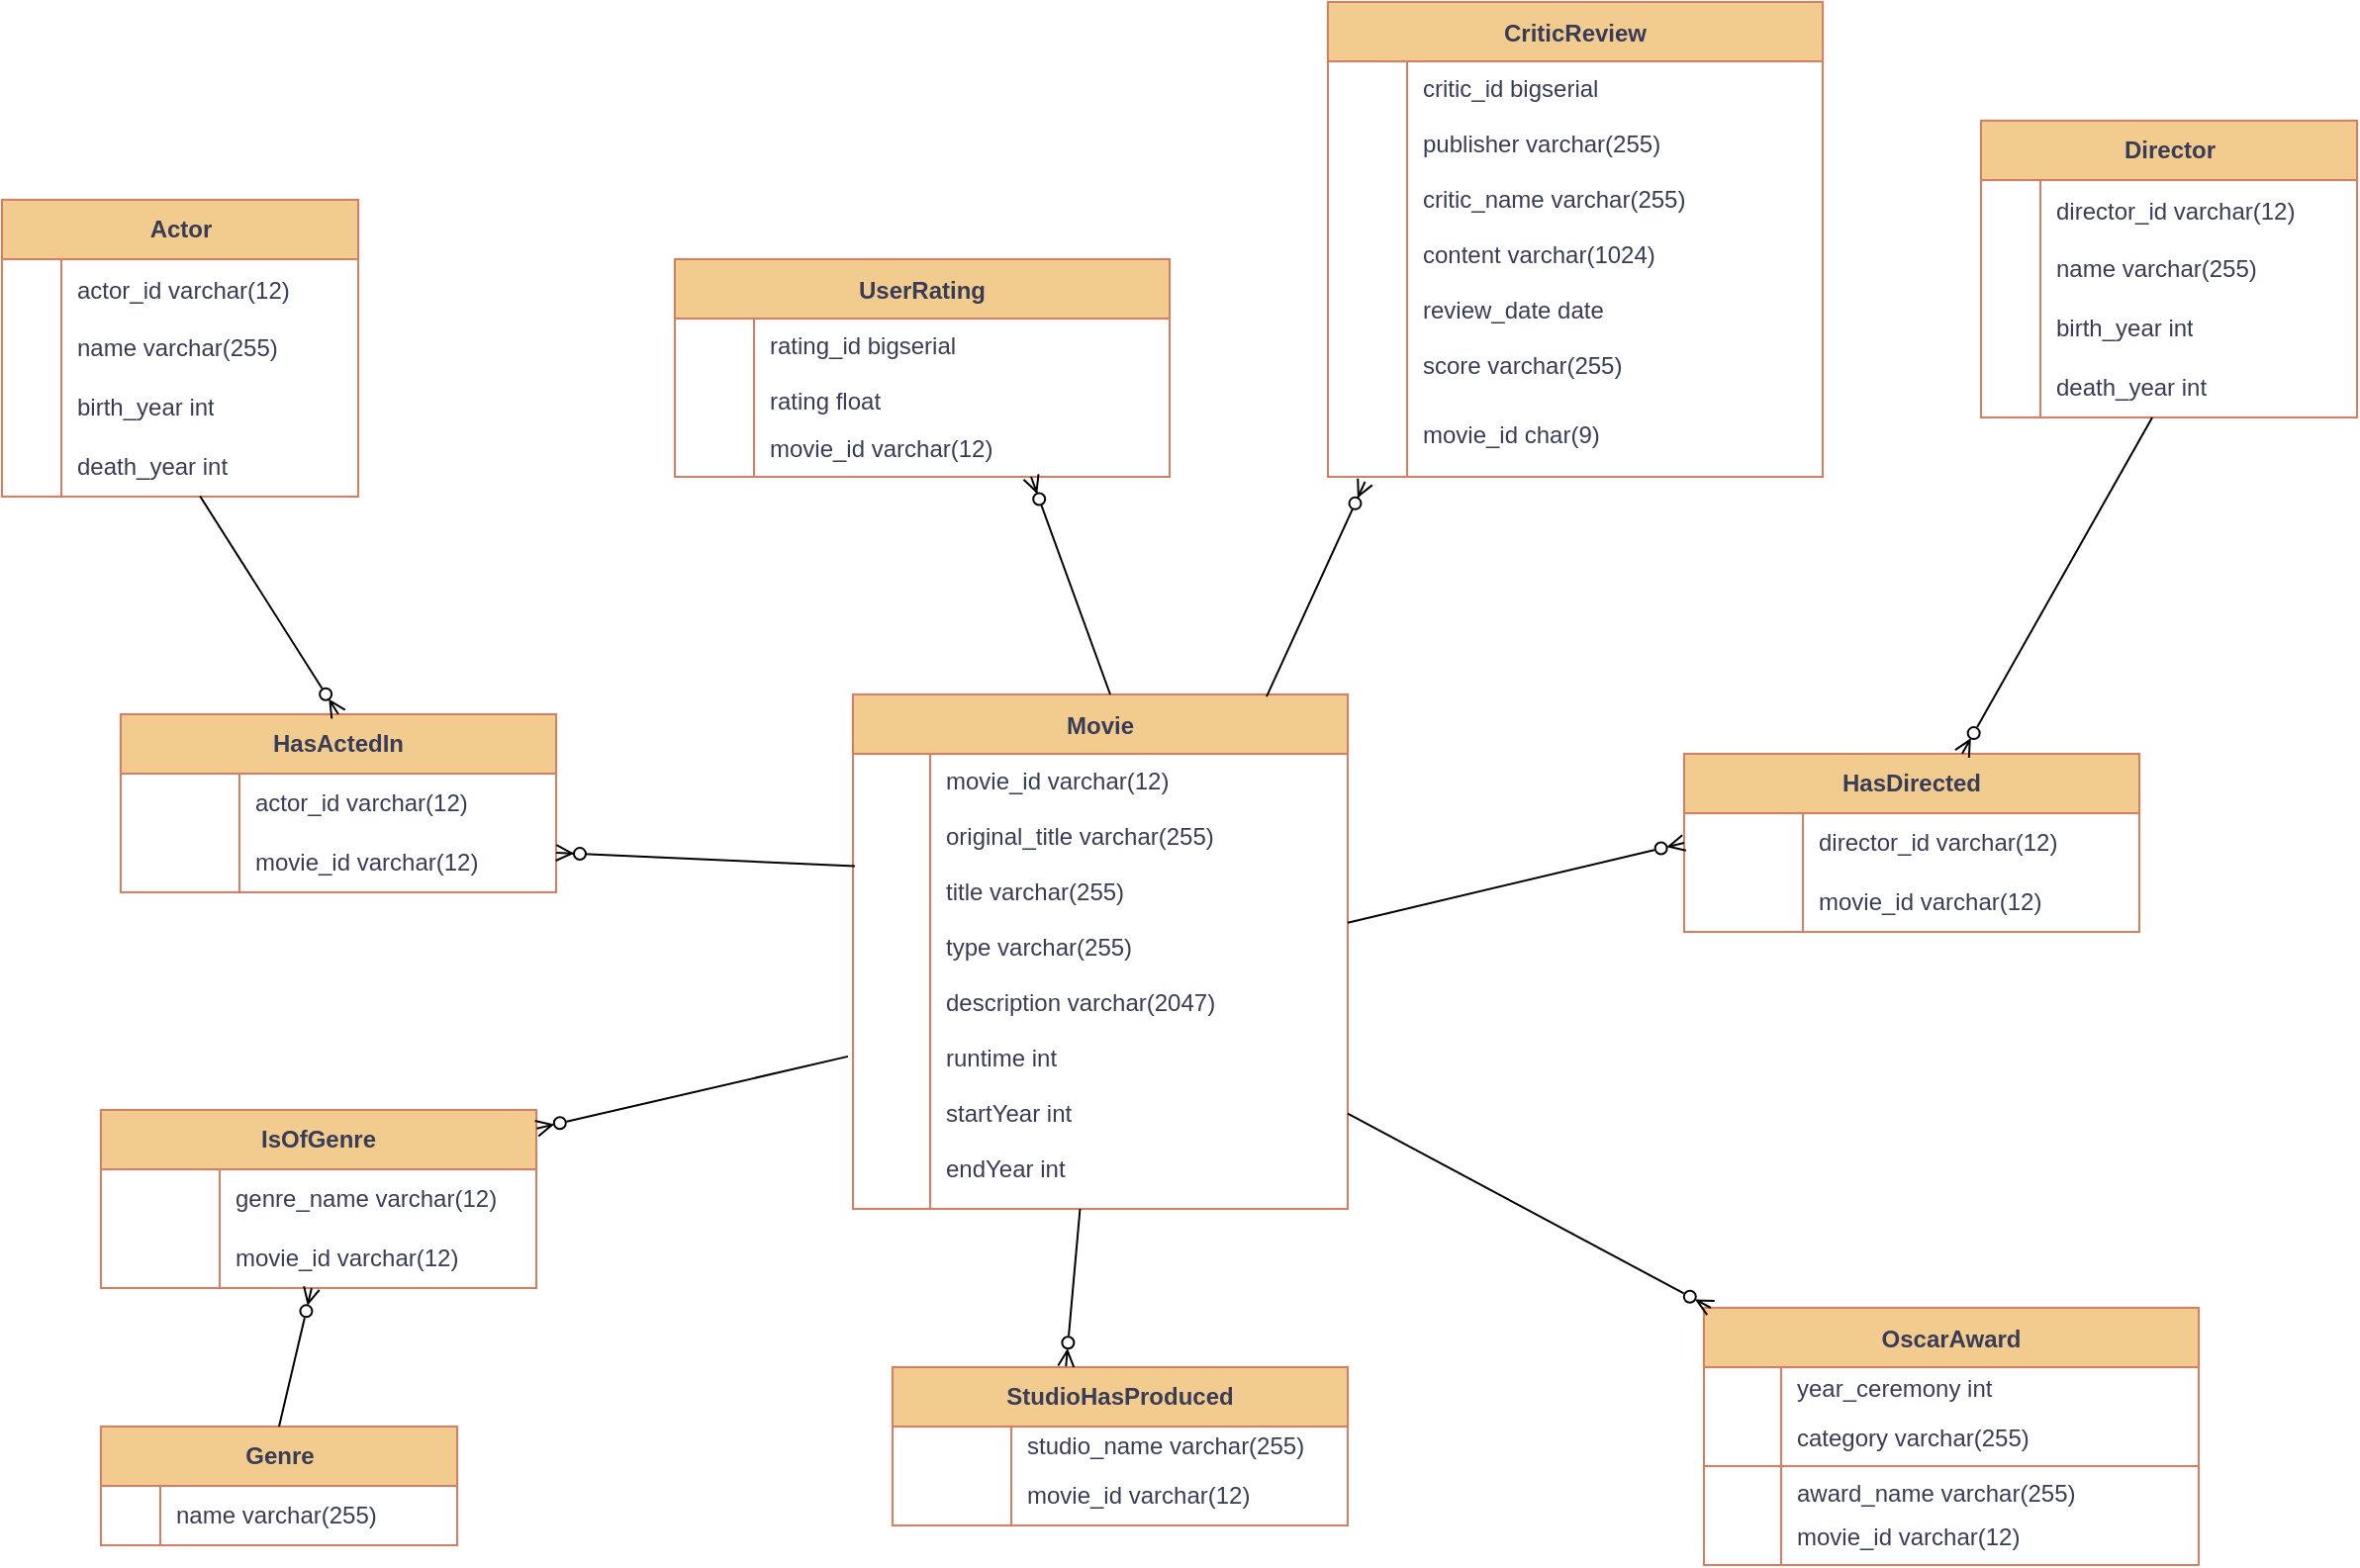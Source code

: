 <mxfile version="26.0.8">
  <diagram id="R2lEEEUBdFMjLlhIrx00" name="Page-1">
    <mxGraphModel dx="2876" dy="959" grid="1" gridSize="10" guides="1" tooltips="1" connect="1" arrows="1" fold="1" page="1" pageScale="1" pageWidth="827" pageHeight="1169" background="none" math="0" shadow="0" extFonts="Permanent Marker^https://fonts.googleapis.com/css?family=Permanent+Marker">
      <root>
        <mxCell id="0" />
        <mxCell id="1" parent="0" />
        <mxCell id="C-vyLk0tnHw3VtMMgP7b-2" value="Movie" style="shape=table;startSize=30;container=1;collapsible=1;childLayout=tableLayout;fixedRows=1;rowLines=0;fontStyle=1;align=center;resizeLast=1;labelBackgroundColor=none;fillColor=#F2CC8F;strokeColor=#E07A5F;fontColor=#393C56;rounded=0;" parent="1" vertex="1">
          <mxGeometry x="290" y="390" width="250" height="260" as="geometry" />
        </mxCell>
        <mxCell id="Cwrk3HHggUScsCenRlc8-2" value="" style="shape=tableRow;horizontal=0;startSize=0;swimlaneHead=0;swimlaneBody=0;fillColor=none;collapsible=0;dropTarget=0;points=[[0,0.5],[1,0.5]];portConstraint=eastwest;top=0;left=0;right=0;bottom=0;labelBackgroundColor=none;strokeColor=#E07A5F;fontColor=#393C56;rounded=0;" parent="C-vyLk0tnHw3VtMMgP7b-2" vertex="1">
          <mxGeometry y="30" width="250" height="230" as="geometry" />
        </mxCell>
        <mxCell id="Cwrk3HHggUScsCenRlc8-3" value="" style="shape=partialRectangle;connectable=0;fillColor=none;top=0;left=0;bottom=0;right=0;editable=1;overflow=hidden;labelBackgroundColor=none;strokeColor=#E07A5F;fontColor=#393C56;rounded=0;" parent="Cwrk3HHggUScsCenRlc8-2" vertex="1">
          <mxGeometry width="39" height="230" as="geometry">
            <mxRectangle width="39" height="230" as="alternateBounds" />
          </mxGeometry>
        </mxCell>
        <mxCell id="Cwrk3HHggUScsCenRlc8-4" value="movie_id varchar(12)&#xa;&#xa;original_title varchar(255)&#xa;&#xa;title varchar(255)&#xa;&#xa;type varchar(255)&#xa;&#xa;description varchar(2047)&#xa;&#xa;runtime int&#xa;&#xa;startYear int&#xa;&#xa;endYear int" style="shape=partialRectangle;connectable=0;fillColor=none;top=0;left=0;bottom=0;right=0;align=left;spacingLeft=6;overflow=hidden;verticalAlign=top;labelBackgroundColor=none;strokeColor=#E07A5F;fontColor=#393C56;rounded=0;" parent="Cwrk3HHggUScsCenRlc8-2" vertex="1">
          <mxGeometry x="39" width="211" height="230" as="geometry">
            <mxRectangle width="211" height="230" as="alternateBounds" />
          </mxGeometry>
        </mxCell>
        <mxCell id="Cwrk3HHggUScsCenRlc8-6" value="Actor" style="shape=table;startSize=30;container=1;collapsible=1;childLayout=tableLayout;fixedRows=1;rowLines=0;fontStyle=1;align=center;resizeLast=1;html=1;labelBackgroundColor=none;fillColor=#F2CC8F;strokeColor=#E07A5F;fontColor=#393C56;rounded=0;" parent="1" vertex="1">
          <mxGeometry x="-140" y="140" width="180" height="150" as="geometry" />
        </mxCell>
        <mxCell id="Cwrk3HHggUScsCenRlc8-10" value="" style="shape=tableRow;horizontal=0;startSize=0;swimlaneHead=0;swimlaneBody=0;fillColor=none;collapsible=0;dropTarget=0;points=[[0,0.5],[1,0.5]];portConstraint=eastwest;top=0;left=0;right=0;bottom=0;labelBackgroundColor=none;strokeColor=#E07A5F;fontColor=#393C56;rounded=0;" parent="Cwrk3HHggUScsCenRlc8-6" vertex="1">
          <mxGeometry y="30" width="180" height="60" as="geometry" />
        </mxCell>
        <mxCell id="Cwrk3HHggUScsCenRlc8-11" value="" style="shape=partialRectangle;connectable=0;fillColor=none;top=0;left=0;bottom=0;right=0;editable=1;overflow=hidden;whiteSpace=wrap;html=1;labelBackgroundColor=none;strokeColor=#E07A5F;fontColor=#393C56;rounded=0;" parent="Cwrk3HHggUScsCenRlc8-10" vertex="1">
          <mxGeometry width="30" height="60" as="geometry">
            <mxRectangle width="30" height="60" as="alternateBounds" />
          </mxGeometry>
        </mxCell>
        <mxCell id="Cwrk3HHggUScsCenRlc8-12" value="&lt;div&gt;actor_id varchar(12)&lt;/div&gt;&lt;div&gt;&lt;br&gt;&lt;/div&gt;name varchar(255)" style="shape=partialRectangle;connectable=0;fillColor=none;top=0;left=0;bottom=0;right=0;align=left;spacingLeft=6;overflow=hidden;whiteSpace=wrap;html=1;labelBackgroundColor=none;strokeColor=#E07A5F;fontColor=#393C56;rounded=0;" parent="Cwrk3HHggUScsCenRlc8-10" vertex="1">
          <mxGeometry x="30" width="150" height="60" as="geometry">
            <mxRectangle width="150" height="60" as="alternateBounds" />
          </mxGeometry>
        </mxCell>
        <mxCell id="Cwrk3HHggUScsCenRlc8-13" value="" style="shape=tableRow;horizontal=0;startSize=0;swimlaneHead=0;swimlaneBody=0;fillColor=none;collapsible=0;dropTarget=0;points=[[0,0.5],[1,0.5]];portConstraint=eastwest;top=0;left=0;right=0;bottom=0;labelBackgroundColor=none;strokeColor=#E07A5F;fontColor=#393C56;rounded=0;" parent="Cwrk3HHggUScsCenRlc8-6" vertex="1">
          <mxGeometry y="90" width="180" height="30" as="geometry" />
        </mxCell>
        <mxCell id="Cwrk3HHggUScsCenRlc8-14" value="" style="shape=partialRectangle;connectable=0;fillColor=none;top=0;left=0;bottom=0;right=0;editable=1;overflow=hidden;whiteSpace=wrap;html=1;labelBackgroundColor=none;strokeColor=#E07A5F;fontColor=#393C56;rounded=0;" parent="Cwrk3HHggUScsCenRlc8-13" vertex="1">
          <mxGeometry width="30" height="30" as="geometry">
            <mxRectangle width="30" height="30" as="alternateBounds" />
          </mxGeometry>
        </mxCell>
        <mxCell id="Cwrk3HHggUScsCenRlc8-15" value="birth_year int" style="shape=partialRectangle;connectable=0;fillColor=none;top=0;left=0;bottom=0;right=0;align=left;spacingLeft=6;overflow=hidden;whiteSpace=wrap;html=1;labelBackgroundColor=none;strokeColor=#E07A5F;fontColor=#393C56;rounded=0;" parent="Cwrk3HHggUScsCenRlc8-13" vertex="1">
          <mxGeometry x="30" width="150" height="30" as="geometry">
            <mxRectangle width="150" height="30" as="alternateBounds" />
          </mxGeometry>
        </mxCell>
        <mxCell id="Cwrk3HHggUScsCenRlc8-16" value="" style="shape=tableRow;horizontal=0;startSize=0;swimlaneHead=0;swimlaneBody=0;fillColor=none;collapsible=0;dropTarget=0;points=[[0,0.5],[1,0.5]];portConstraint=eastwest;top=0;left=0;right=0;bottom=0;labelBackgroundColor=none;strokeColor=#E07A5F;fontColor=#393C56;rounded=0;" parent="Cwrk3HHggUScsCenRlc8-6" vertex="1">
          <mxGeometry y="120" width="180" height="30" as="geometry" />
        </mxCell>
        <mxCell id="Cwrk3HHggUScsCenRlc8-17" value="" style="shape=partialRectangle;connectable=0;fillColor=none;top=0;left=0;bottom=0;right=0;editable=1;overflow=hidden;whiteSpace=wrap;html=1;labelBackgroundColor=none;strokeColor=#E07A5F;fontColor=#393C56;rounded=0;" parent="Cwrk3HHggUScsCenRlc8-16" vertex="1">
          <mxGeometry width="30" height="30" as="geometry">
            <mxRectangle width="30" height="30" as="alternateBounds" />
          </mxGeometry>
        </mxCell>
        <mxCell id="Cwrk3HHggUScsCenRlc8-18" value="death_year int" style="shape=partialRectangle;connectable=0;fillColor=none;top=0;left=0;bottom=0;right=0;align=left;spacingLeft=6;overflow=hidden;whiteSpace=wrap;html=1;labelBackgroundColor=none;strokeColor=#E07A5F;fontColor=#393C56;rounded=0;" parent="Cwrk3HHggUScsCenRlc8-16" vertex="1">
          <mxGeometry x="30" width="150" height="30" as="geometry">
            <mxRectangle width="150" height="30" as="alternateBounds" />
          </mxGeometry>
        </mxCell>
        <mxCell id="Cwrk3HHggUScsCenRlc8-19" value="HasActedIn" style="shape=table;startSize=30;container=1;collapsible=1;childLayout=tableLayout;fixedRows=1;rowLines=0;fontStyle=1;align=center;resizeLast=1;html=1;whiteSpace=wrap;labelBackgroundColor=none;fillColor=#F2CC8F;strokeColor=#E07A5F;fontColor=#393C56;rounded=0;" parent="1" vertex="1">
          <mxGeometry x="-80" y="400" width="220" height="90" as="geometry" />
        </mxCell>
        <mxCell id="Cwrk3HHggUScsCenRlc8-20" value="" style="shape=tableRow;horizontal=0;startSize=0;swimlaneHead=0;swimlaneBody=0;fillColor=none;collapsible=0;dropTarget=0;points=[[0,0.5],[1,0.5]];portConstraint=eastwest;top=0;left=0;right=0;bottom=0;html=1;labelBackgroundColor=none;strokeColor=#E07A5F;fontColor=#393C56;rounded=0;" parent="Cwrk3HHggUScsCenRlc8-19" vertex="1">
          <mxGeometry y="30" width="220" height="30" as="geometry" />
        </mxCell>
        <mxCell id="Cwrk3HHggUScsCenRlc8-21" value="" style="shape=partialRectangle;connectable=0;fillColor=none;top=0;left=0;bottom=0;right=0;fontStyle=1;overflow=hidden;html=1;whiteSpace=wrap;labelBackgroundColor=none;strokeColor=#E07A5F;fontColor=#393C56;rounded=0;" parent="Cwrk3HHggUScsCenRlc8-20" vertex="1">
          <mxGeometry width="60" height="30" as="geometry">
            <mxRectangle width="60" height="30" as="alternateBounds" />
          </mxGeometry>
        </mxCell>
        <mxCell id="Cwrk3HHggUScsCenRlc8-22" value="&lt;span style=&quot;font-weight: normal;&quot;&gt;actor_id varchar(12)&lt;/span&gt;" style="shape=partialRectangle;connectable=0;fillColor=none;top=0;left=0;bottom=0;right=0;align=left;spacingLeft=6;fontStyle=1;overflow=hidden;html=1;whiteSpace=wrap;labelBackgroundColor=none;strokeColor=#E07A5F;fontColor=#393C56;rounded=0;" parent="Cwrk3HHggUScsCenRlc8-20" vertex="1">
          <mxGeometry x="60" width="160" height="30" as="geometry">
            <mxRectangle width="160" height="30" as="alternateBounds" />
          </mxGeometry>
        </mxCell>
        <mxCell id="Cwrk3HHggUScsCenRlc8-23" value="" style="shape=tableRow;horizontal=0;startSize=0;swimlaneHead=0;swimlaneBody=0;fillColor=none;collapsible=0;dropTarget=0;points=[[0,0.5],[1,0.5]];portConstraint=eastwest;top=0;left=0;right=0;bottom=1;html=1;labelBackgroundColor=none;strokeColor=#E07A5F;fontColor=#393C56;rounded=0;" parent="Cwrk3HHggUScsCenRlc8-19" vertex="1">
          <mxGeometry y="60" width="220" height="30" as="geometry" />
        </mxCell>
        <mxCell id="Cwrk3HHggUScsCenRlc8-24" value="" style="shape=partialRectangle;connectable=0;fillColor=none;top=0;left=0;bottom=0;right=0;fontStyle=1;overflow=hidden;html=1;whiteSpace=wrap;labelBackgroundColor=none;strokeColor=#E07A5F;fontColor=#393C56;rounded=0;" parent="Cwrk3HHggUScsCenRlc8-23" vertex="1">
          <mxGeometry width="60" height="30" as="geometry">
            <mxRectangle width="60" height="30" as="alternateBounds" />
          </mxGeometry>
        </mxCell>
        <mxCell id="Cwrk3HHggUScsCenRlc8-25" value="&lt;span style=&quot;font-weight: normal;&quot;&gt;movie_id varchar(12)&lt;/span&gt;" style="shape=partialRectangle;connectable=0;fillColor=none;top=0;left=0;bottom=0;right=0;align=left;spacingLeft=6;fontStyle=1;overflow=hidden;html=1;whiteSpace=wrap;labelBackgroundColor=none;strokeColor=#E07A5F;fontColor=#393C56;rounded=0;" parent="Cwrk3HHggUScsCenRlc8-23" vertex="1">
          <mxGeometry x="60" width="160" height="30" as="geometry">
            <mxRectangle width="160" height="30" as="alternateBounds" />
          </mxGeometry>
        </mxCell>
        <mxCell id="Cwrk3HHggUScsCenRlc8-32" value="Director" style="shape=table;startSize=30;container=1;collapsible=1;childLayout=tableLayout;fixedRows=1;rowLines=0;fontStyle=1;align=center;resizeLast=1;html=1;labelBackgroundColor=none;fillColor=#F2CC8F;strokeColor=#E07A5F;fontColor=#393C56;rounded=0;" parent="1" vertex="1">
          <mxGeometry x="860" y="100" width="190" height="150" as="geometry" />
        </mxCell>
        <mxCell id="Cwrk3HHggUScsCenRlc8-36" value="" style="shape=tableRow;horizontal=0;startSize=0;swimlaneHead=0;swimlaneBody=0;fillColor=none;collapsible=0;dropTarget=0;points=[[0,0.5],[1,0.5]];portConstraint=eastwest;top=0;left=0;right=0;bottom=0;labelBackgroundColor=none;strokeColor=#E07A5F;fontColor=#393C56;rounded=0;" parent="Cwrk3HHggUScsCenRlc8-32" vertex="1">
          <mxGeometry y="30" width="190" height="60" as="geometry" />
        </mxCell>
        <mxCell id="Cwrk3HHggUScsCenRlc8-37" value="" style="shape=partialRectangle;connectable=0;fillColor=none;top=0;left=0;bottom=0;right=0;editable=1;overflow=hidden;whiteSpace=wrap;html=1;labelBackgroundColor=none;strokeColor=#E07A5F;fontColor=#393C56;rounded=0;" parent="Cwrk3HHggUScsCenRlc8-36" vertex="1">
          <mxGeometry width="30" height="60" as="geometry">
            <mxRectangle width="30" height="60" as="alternateBounds" />
          </mxGeometry>
        </mxCell>
        <mxCell id="Cwrk3HHggUScsCenRlc8-38" value="&lt;div&gt;director_id varchar(12)&lt;/div&gt;&lt;div&gt;&lt;br&gt;&lt;/div&gt;name varchar(255)" style="shape=partialRectangle;connectable=0;fillColor=none;top=0;left=0;bottom=0;right=0;align=left;spacingLeft=6;overflow=hidden;whiteSpace=wrap;html=1;labelBackgroundColor=none;strokeColor=#E07A5F;fontColor=#393C56;rounded=0;" parent="Cwrk3HHggUScsCenRlc8-36" vertex="1">
          <mxGeometry x="30" width="160" height="60" as="geometry">
            <mxRectangle width="160" height="60" as="alternateBounds" />
          </mxGeometry>
        </mxCell>
        <mxCell id="Cwrk3HHggUScsCenRlc8-39" value="" style="shape=tableRow;horizontal=0;startSize=0;swimlaneHead=0;swimlaneBody=0;fillColor=none;collapsible=0;dropTarget=0;points=[[0,0.5],[1,0.5]];portConstraint=eastwest;top=0;left=0;right=0;bottom=0;labelBackgroundColor=none;strokeColor=#E07A5F;fontColor=#393C56;rounded=0;" parent="Cwrk3HHggUScsCenRlc8-32" vertex="1">
          <mxGeometry y="90" width="190" height="30" as="geometry" />
        </mxCell>
        <mxCell id="Cwrk3HHggUScsCenRlc8-40" value="" style="shape=partialRectangle;connectable=0;fillColor=none;top=0;left=0;bottom=0;right=0;editable=1;overflow=hidden;whiteSpace=wrap;html=1;labelBackgroundColor=none;strokeColor=#E07A5F;fontColor=#393C56;rounded=0;" parent="Cwrk3HHggUScsCenRlc8-39" vertex="1">
          <mxGeometry width="30" height="30" as="geometry">
            <mxRectangle width="30" height="30" as="alternateBounds" />
          </mxGeometry>
        </mxCell>
        <mxCell id="Cwrk3HHggUScsCenRlc8-41" value="birth_year int" style="shape=partialRectangle;connectable=0;fillColor=none;top=0;left=0;bottom=0;right=0;align=left;spacingLeft=6;overflow=hidden;whiteSpace=wrap;html=1;labelBackgroundColor=none;strokeColor=#E07A5F;fontColor=#393C56;rounded=0;" parent="Cwrk3HHggUScsCenRlc8-39" vertex="1">
          <mxGeometry x="30" width="160" height="30" as="geometry">
            <mxRectangle width="160" height="30" as="alternateBounds" />
          </mxGeometry>
        </mxCell>
        <mxCell id="Cwrk3HHggUScsCenRlc8-42" value="" style="shape=tableRow;horizontal=0;startSize=0;swimlaneHead=0;swimlaneBody=0;fillColor=none;collapsible=0;dropTarget=0;points=[[0,0.5],[1,0.5]];portConstraint=eastwest;top=0;left=0;right=0;bottom=0;labelBackgroundColor=none;strokeColor=#E07A5F;fontColor=#393C56;rounded=0;" parent="Cwrk3HHggUScsCenRlc8-32" vertex="1">
          <mxGeometry y="120" width="190" height="30" as="geometry" />
        </mxCell>
        <mxCell id="Cwrk3HHggUScsCenRlc8-43" value="" style="shape=partialRectangle;connectable=0;fillColor=none;top=0;left=0;bottom=0;right=0;editable=1;overflow=hidden;whiteSpace=wrap;html=1;labelBackgroundColor=none;strokeColor=#E07A5F;fontColor=#393C56;rounded=0;" parent="Cwrk3HHggUScsCenRlc8-42" vertex="1">
          <mxGeometry width="30" height="30" as="geometry">
            <mxRectangle width="30" height="30" as="alternateBounds" />
          </mxGeometry>
        </mxCell>
        <mxCell id="Cwrk3HHggUScsCenRlc8-44" value="death_year int" style="shape=partialRectangle;connectable=0;fillColor=none;top=0;left=0;bottom=0;right=0;align=left;spacingLeft=6;overflow=hidden;whiteSpace=wrap;html=1;labelBackgroundColor=none;strokeColor=#E07A5F;fontColor=#393C56;rounded=0;" parent="Cwrk3HHggUScsCenRlc8-42" vertex="1">
          <mxGeometry x="30" width="160" height="30" as="geometry">
            <mxRectangle width="160" height="30" as="alternateBounds" />
          </mxGeometry>
        </mxCell>
        <mxCell id="Cwrk3HHggUScsCenRlc8-58" value="HasDirected" style="shape=table;startSize=30;container=1;collapsible=1;childLayout=tableLayout;fixedRows=1;rowLines=0;fontStyle=1;align=center;resizeLast=1;html=1;whiteSpace=wrap;labelBackgroundColor=none;fillColor=#F2CC8F;strokeColor=#E07A5F;fontColor=#393C56;rounded=0;" parent="1" vertex="1">
          <mxGeometry x="710" y="420" width="230" height="90" as="geometry" />
        </mxCell>
        <mxCell id="Cwrk3HHggUScsCenRlc8-59" value="" style="shape=tableRow;horizontal=0;startSize=0;swimlaneHead=0;swimlaneBody=0;fillColor=none;collapsible=0;dropTarget=0;points=[[0,0.5],[1,0.5]];portConstraint=eastwest;top=0;left=0;right=0;bottom=0;html=1;labelBackgroundColor=none;strokeColor=#E07A5F;fontColor=#393C56;rounded=0;" parent="Cwrk3HHggUScsCenRlc8-58" vertex="1">
          <mxGeometry y="30" width="230" height="30" as="geometry" />
        </mxCell>
        <mxCell id="Cwrk3HHggUScsCenRlc8-60" value="" style="shape=partialRectangle;connectable=0;fillColor=none;top=0;left=0;bottom=0;right=0;fontStyle=1;overflow=hidden;html=1;whiteSpace=wrap;labelBackgroundColor=none;strokeColor=#E07A5F;fontColor=#393C56;rounded=0;" parent="Cwrk3HHggUScsCenRlc8-59" vertex="1">
          <mxGeometry width="60" height="30" as="geometry">
            <mxRectangle width="60" height="30" as="alternateBounds" />
          </mxGeometry>
        </mxCell>
        <mxCell id="Cwrk3HHggUScsCenRlc8-61" value="&lt;span style=&quot;font-weight: normal;&quot;&gt;director_id varchar(12)&lt;/span&gt;" style="shape=partialRectangle;connectable=0;fillColor=none;top=0;left=0;bottom=0;right=0;align=left;spacingLeft=6;fontStyle=1;overflow=hidden;html=1;whiteSpace=wrap;labelBackgroundColor=none;strokeColor=#E07A5F;fontColor=#393C56;rounded=0;" parent="Cwrk3HHggUScsCenRlc8-59" vertex="1">
          <mxGeometry x="60" width="170" height="30" as="geometry">
            <mxRectangle width="170" height="30" as="alternateBounds" />
          </mxGeometry>
        </mxCell>
        <mxCell id="Cwrk3HHggUScsCenRlc8-62" value="" style="shape=tableRow;horizontal=0;startSize=0;swimlaneHead=0;swimlaneBody=0;fillColor=none;collapsible=0;dropTarget=0;points=[[0,0.5],[1,0.5]];portConstraint=eastwest;top=0;left=0;right=0;bottom=1;html=1;labelBackgroundColor=none;strokeColor=#E07A5F;fontColor=#393C56;rounded=0;" parent="Cwrk3HHggUScsCenRlc8-58" vertex="1">
          <mxGeometry y="60" width="230" height="30" as="geometry" />
        </mxCell>
        <mxCell id="Cwrk3HHggUScsCenRlc8-63" value="" style="shape=partialRectangle;connectable=0;fillColor=none;top=0;left=0;bottom=0;right=0;fontStyle=1;overflow=hidden;html=1;whiteSpace=wrap;labelBackgroundColor=none;strokeColor=#E07A5F;fontColor=#393C56;rounded=0;" parent="Cwrk3HHggUScsCenRlc8-62" vertex="1">
          <mxGeometry width="60" height="30" as="geometry">
            <mxRectangle width="60" height="30" as="alternateBounds" />
          </mxGeometry>
        </mxCell>
        <mxCell id="Cwrk3HHggUScsCenRlc8-64" value="&lt;span style=&quot;font-weight: normal;&quot;&gt;movie_id varchar(12)&lt;/span&gt;" style="shape=partialRectangle;connectable=0;fillColor=none;top=0;left=0;bottom=0;right=0;align=left;spacingLeft=6;fontStyle=1;overflow=hidden;html=1;whiteSpace=wrap;labelBackgroundColor=none;strokeColor=#E07A5F;fontColor=#393C56;rounded=0;" parent="Cwrk3HHggUScsCenRlc8-62" vertex="1">
          <mxGeometry x="60" width="170" height="30" as="geometry">
            <mxRectangle width="170" height="30" as="alternateBounds" />
          </mxGeometry>
        </mxCell>
        <mxCell id="Cwrk3HHggUScsCenRlc8-65" value="Genre" style="shape=table;startSize=30;container=1;collapsible=1;childLayout=tableLayout;fixedRows=1;rowLines=0;fontStyle=1;align=center;resizeLast=1;html=1;labelBackgroundColor=none;fillColor=#F2CC8F;strokeColor=#E07A5F;fontColor=#393C56;rounded=0;" parent="1" vertex="1">
          <mxGeometry x="-90" y="760" width="180" height="60" as="geometry" />
        </mxCell>
        <mxCell id="Cwrk3HHggUScsCenRlc8-66" value="" style="shape=tableRow;horizontal=0;startSize=0;swimlaneHead=0;swimlaneBody=0;fillColor=none;collapsible=0;dropTarget=0;points=[[0,0.5],[1,0.5]];portConstraint=eastwest;top=0;left=0;right=0;bottom=1;labelBackgroundColor=none;strokeColor=#E07A5F;fontColor=#393C56;rounded=0;" parent="Cwrk3HHggUScsCenRlc8-65" vertex="1">
          <mxGeometry y="30" width="180" height="30" as="geometry" />
        </mxCell>
        <mxCell id="Cwrk3HHggUScsCenRlc8-67" value="" style="shape=partialRectangle;connectable=0;fillColor=none;top=0;left=0;bottom=0;right=0;fontStyle=1;overflow=hidden;whiteSpace=wrap;html=1;labelBackgroundColor=none;strokeColor=#E07A5F;fontColor=#393C56;rounded=0;" parent="Cwrk3HHggUScsCenRlc8-66" vertex="1">
          <mxGeometry width="30" height="30" as="geometry">
            <mxRectangle width="30" height="30" as="alternateBounds" />
          </mxGeometry>
        </mxCell>
        <mxCell id="Cwrk3HHggUScsCenRlc8-68" value="&lt;span style=&quot;font-weight: normal;&quot;&gt;name varchar(255)&lt;/span&gt;" style="shape=partialRectangle;connectable=0;fillColor=none;top=0;left=0;bottom=0;right=0;align=left;spacingLeft=6;fontStyle=1;overflow=hidden;whiteSpace=wrap;html=1;labelBackgroundColor=none;strokeColor=#E07A5F;fontColor=#393C56;rounded=0;" parent="Cwrk3HHggUScsCenRlc8-66" vertex="1">
          <mxGeometry x="30" width="150" height="30" as="geometry">
            <mxRectangle width="150" height="30" as="alternateBounds" />
          </mxGeometry>
        </mxCell>
        <mxCell id="Cwrk3HHggUScsCenRlc8-78" value="IsOfGenre" style="shape=table;startSize=30;container=1;collapsible=1;childLayout=tableLayout;fixedRows=1;rowLines=0;fontStyle=1;align=center;resizeLast=1;html=1;whiteSpace=wrap;labelBackgroundColor=none;fillColor=#F2CC8F;strokeColor=#E07A5F;fontColor=#393C56;rounded=0;" parent="1" vertex="1">
          <mxGeometry x="-90" y="600" width="220" height="90" as="geometry" />
        </mxCell>
        <mxCell id="Cwrk3HHggUScsCenRlc8-79" value="" style="shape=tableRow;horizontal=0;startSize=0;swimlaneHead=0;swimlaneBody=0;fillColor=none;collapsible=0;dropTarget=0;points=[[0,0.5],[1,0.5]];portConstraint=eastwest;top=0;left=0;right=0;bottom=0;html=1;labelBackgroundColor=none;strokeColor=#E07A5F;fontColor=#393C56;rounded=0;" parent="Cwrk3HHggUScsCenRlc8-78" vertex="1">
          <mxGeometry y="30" width="220" height="30" as="geometry" />
        </mxCell>
        <mxCell id="Cwrk3HHggUScsCenRlc8-80" value="" style="shape=partialRectangle;connectable=0;fillColor=none;top=0;left=0;bottom=0;right=0;fontStyle=1;overflow=hidden;html=1;whiteSpace=wrap;labelBackgroundColor=none;strokeColor=#E07A5F;fontColor=#393C56;rounded=0;" parent="Cwrk3HHggUScsCenRlc8-79" vertex="1">
          <mxGeometry width="60" height="30" as="geometry">
            <mxRectangle width="60" height="30" as="alternateBounds" />
          </mxGeometry>
        </mxCell>
        <mxCell id="Cwrk3HHggUScsCenRlc8-81" value="&lt;span style=&quot;font-weight: normal;&quot;&gt;genre_name varchar(12)&lt;/span&gt;" style="shape=partialRectangle;connectable=0;fillColor=none;top=0;left=0;bottom=0;right=0;align=left;spacingLeft=6;fontStyle=1;overflow=hidden;html=1;whiteSpace=wrap;labelBackgroundColor=none;strokeColor=#E07A5F;fontColor=#393C56;rounded=0;" parent="Cwrk3HHggUScsCenRlc8-79" vertex="1">
          <mxGeometry x="60" width="160" height="30" as="geometry">
            <mxRectangle width="160" height="30" as="alternateBounds" />
          </mxGeometry>
        </mxCell>
        <mxCell id="Cwrk3HHggUScsCenRlc8-82" value="" style="shape=tableRow;horizontal=0;startSize=0;swimlaneHead=0;swimlaneBody=0;fillColor=none;collapsible=0;dropTarget=0;points=[[0,0.5],[1,0.5]];portConstraint=eastwest;top=0;left=0;right=0;bottom=1;html=1;labelBackgroundColor=none;strokeColor=#E07A5F;fontColor=#393C56;rounded=0;" parent="Cwrk3HHggUScsCenRlc8-78" vertex="1">
          <mxGeometry y="60" width="220" height="30" as="geometry" />
        </mxCell>
        <mxCell id="Cwrk3HHggUScsCenRlc8-83" value="" style="shape=partialRectangle;connectable=0;fillColor=none;top=0;left=0;bottom=0;right=0;fontStyle=1;overflow=hidden;html=1;whiteSpace=wrap;labelBackgroundColor=none;strokeColor=#E07A5F;fontColor=#393C56;rounded=0;" parent="Cwrk3HHggUScsCenRlc8-82" vertex="1">
          <mxGeometry width="60" height="30" as="geometry">
            <mxRectangle width="60" height="30" as="alternateBounds" />
          </mxGeometry>
        </mxCell>
        <mxCell id="Cwrk3HHggUScsCenRlc8-84" value="&lt;span style=&quot;font-weight: normal;&quot;&gt;movie_id varchar(12)&lt;/span&gt;" style="shape=partialRectangle;connectable=0;fillColor=none;top=0;left=0;bottom=0;right=0;align=left;spacingLeft=6;fontStyle=1;overflow=hidden;html=1;whiteSpace=wrap;labelBackgroundColor=none;strokeColor=#E07A5F;fontColor=#393C56;rounded=0;" parent="Cwrk3HHggUScsCenRlc8-82" vertex="1">
          <mxGeometry x="60" width="160" height="30" as="geometry">
            <mxRectangle width="160" height="30" as="alternateBounds" />
          </mxGeometry>
        </mxCell>
        <mxCell id="Cwrk3HHggUScsCenRlc8-89" value="StudioHasProduced" style="shape=table;startSize=30;container=1;collapsible=1;childLayout=tableLayout;fixedRows=1;rowLines=0;fontStyle=1;align=center;resizeLast=1;html=1;whiteSpace=wrap;labelBackgroundColor=none;fillColor=#F2CC8F;strokeColor=#E07A5F;fontColor=#393C56;rounded=0;" parent="1" vertex="1">
          <mxGeometry x="310" y="730" width="230.0" height="80" as="geometry" />
        </mxCell>
        <mxCell id="Cwrk3HHggUScsCenRlc8-90" value="" style="shape=tableRow;horizontal=0;startSize=0;swimlaneHead=0;swimlaneBody=0;fillColor=none;collapsible=0;dropTarget=0;points=[[0,0.5],[1,0.5]];portConstraint=eastwest;top=0;left=0;right=0;bottom=0;html=1;labelBackgroundColor=none;strokeColor=#E07A5F;fontColor=#393C56;rounded=0;" parent="Cwrk3HHggUScsCenRlc8-89" vertex="1">
          <mxGeometry y="30" width="230.0" height="20" as="geometry" />
        </mxCell>
        <mxCell id="Cwrk3HHggUScsCenRlc8-91" value="" style="shape=partialRectangle;connectable=0;fillColor=none;top=0;left=0;bottom=0;right=0;fontStyle=1;overflow=hidden;html=1;whiteSpace=wrap;labelBackgroundColor=none;strokeColor=#E07A5F;fontColor=#393C56;rounded=0;" parent="Cwrk3HHggUScsCenRlc8-90" vertex="1">
          <mxGeometry width="60" height="20" as="geometry">
            <mxRectangle width="60" height="20" as="alternateBounds" />
          </mxGeometry>
        </mxCell>
        <mxCell id="Cwrk3HHggUScsCenRlc8-92" value="&lt;span style=&quot;font-weight: normal;&quot;&gt;studio_name varchar(255)&lt;/span&gt;" style="shape=partialRectangle;connectable=0;fillColor=none;top=0;left=0;bottom=0;right=0;align=left;spacingLeft=6;fontStyle=1;overflow=hidden;html=1;whiteSpace=wrap;labelBackgroundColor=none;strokeColor=#E07A5F;fontColor=#393C56;rounded=0;" parent="Cwrk3HHggUScsCenRlc8-90" vertex="1">
          <mxGeometry x="60" width="170.0" height="20" as="geometry">
            <mxRectangle width="170.0" height="20" as="alternateBounds" />
          </mxGeometry>
        </mxCell>
        <mxCell id="Cwrk3HHggUScsCenRlc8-93" value="" style="shape=tableRow;horizontal=0;startSize=0;swimlaneHead=0;swimlaneBody=0;fillColor=none;collapsible=0;dropTarget=0;points=[[0,0.5],[1,0.5]];portConstraint=eastwest;top=0;left=0;right=0;bottom=1;html=1;labelBackgroundColor=none;strokeColor=#E07A5F;fontColor=#393C56;rounded=0;" parent="Cwrk3HHggUScsCenRlc8-89" vertex="1">
          <mxGeometry y="50" width="230.0" height="30" as="geometry" />
        </mxCell>
        <mxCell id="Cwrk3HHggUScsCenRlc8-94" value="" style="shape=partialRectangle;connectable=0;fillColor=none;top=0;left=0;bottom=0;right=0;fontStyle=1;overflow=hidden;html=1;whiteSpace=wrap;labelBackgroundColor=none;strokeColor=#E07A5F;fontColor=#393C56;rounded=0;" parent="Cwrk3HHggUScsCenRlc8-93" vertex="1">
          <mxGeometry width="60" height="30" as="geometry">
            <mxRectangle width="60" height="30" as="alternateBounds" />
          </mxGeometry>
        </mxCell>
        <mxCell id="Cwrk3HHggUScsCenRlc8-95" value="&lt;span style=&quot;font-weight: normal;&quot;&gt;movie_id varchar(12)&lt;/span&gt;" style="shape=partialRectangle;connectable=0;fillColor=none;top=0;left=0;bottom=0;right=0;align=left;spacingLeft=6;fontStyle=1;overflow=hidden;html=1;whiteSpace=wrap;labelBackgroundColor=none;strokeColor=#E07A5F;fontColor=#393C56;rounded=0;" parent="Cwrk3HHggUScsCenRlc8-93" vertex="1">
          <mxGeometry x="60" width="170.0" height="30" as="geometry">
            <mxRectangle width="170.0" height="30" as="alternateBounds" />
          </mxGeometry>
        </mxCell>
        <mxCell id="Cwrk3HHggUScsCenRlc8-96" value="OscarAward" style="shape=table;startSize=30;container=1;collapsible=1;childLayout=tableLayout;fixedRows=1;rowLines=0;fontStyle=1;align=center;resizeLast=1;labelBackgroundColor=none;fillColor=#F2CC8F;strokeColor=#E07A5F;fontColor=#393C56;rounded=0;" parent="1" vertex="1">
          <mxGeometry x="720" y="700" width="250" height="130" as="geometry" />
        </mxCell>
        <mxCell id="Cwrk3HHggUScsCenRlc8-106" value="" style="shape=tableRow;horizontal=0;startSize=0;swimlaneHead=0;swimlaneBody=0;fillColor=none;collapsible=0;dropTarget=0;points=[[0,0.5],[1,0.5]];portConstraint=eastwest;top=0;left=0;right=0;bottom=0;labelBackgroundColor=none;strokeColor=#E07A5F;fontColor=#393C56;rounded=0;" parent="Cwrk3HHggUScsCenRlc8-96" vertex="1">
          <mxGeometry y="30" width="250" height="20" as="geometry" />
        </mxCell>
        <mxCell id="Cwrk3HHggUScsCenRlc8-107" value="" style="shape=partialRectangle;connectable=0;fillColor=none;top=0;left=0;bottom=0;right=0;editable=1;overflow=hidden;fontStyle=1;labelBackgroundColor=none;strokeColor=#E07A5F;fontColor=#393C56;rounded=0;" parent="Cwrk3HHggUScsCenRlc8-106" vertex="1">
          <mxGeometry width="39" height="20" as="geometry">
            <mxRectangle width="39" height="20" as="alternateBounds" />
          </mxGeometry>
        </mxCell>
        <mxCell id="Cwrk3HHggUScsCenRlc8-108" value="year_ceremony int" style="shape=partialRectangle;connectable=0;fillColor=none;top=0;left=0;bottom=0;right=0;align=left;spacingLeft=6;overflow=hidden;fontStyle=0;labelBackgroundColor=none;strokeColor=#E07A5F;fontColor=#393C56;rounded=0;" parent="Cwrk3HHggUScsCenRlc8-106" vertex="1">
          <mxGeometry x="39" width="211" height="20" as="geometry">
            <mxRectangle width="211" height="20" as="alternateBounds" />
          </mxGeometry>
        </mxCell>
        <mxCell id="Cwrk3HHggUScsCenRlc8-97" value="" style="shape=partialRectangle;collapsible=0;dropTarget=0;pointerEvents=0;fillColor=none;points=[[0,0.5],[1,0.5]];portConstraint=eastwest;top=0;left=0;right=0;bottom=1;labelBackgroundColor=none;strokeColor=#E07A5F;fontColor=#393C56;rounded=0;" parent="Cwrk3HHggUScsCenRlc8-96" vertex="1">
          <mxGeometry y="50" width="250" height="30" as="geometry" />
        </mxCell>
        <mxCell id="Cwrk3HHggUScsCenRlc8-98" value="" style="shape=partialRectangle;overflow=hidden;connectable=0;fillColor=none;top=0;left=0;bottom=0;right=0;fontStyle=1;labelBackgroundColor=none;strokeColor=#E07A5F;fontColor=#393C56;rounded=0;" parent="Cwrk3HHggUScsCenRlc8-97" vertex="1">
          <mxGeometry width="39" height="30" as="geometry">
            <mxRectangle width="39" height="30" as="alternateBounds" />
          </mxGeometry>
        </mxCell>
        <mxCell id="Cwrk3HHggUScsCenRlc8-99" value="category varchar(255)" style="shape=partialRectangle;overflow=hidden;connectable=0;fillColor=none;top=0;left=0;bottom=0;right=0;align=left;spacingLeft=6;fontStyle=0;labelBackgroundColor=none;strokeColor=#E07A5F;fontColor=#393C56;rounded=0;" parent="Cwrk3HHggUScsCenRlc8-97" vertex="1">
          <mxGeometry x="39" width="211" height="30" as="geometry">
            <mxRectangle width="211" height="30" as="alternateBounds" />
          </mxGeometry>
        </mxCell>
        <mxCell id="Cwrk3HHggUScsCenRlc8-100" value="" style="shape=tableRow;horizontal=0;startSize=0;swimlaneHead=0;swimlaneBody=0;fillColor=none;collapsible=0;dropTarget=0;points=[[0,0.5],[1,0.5]];portConstraint=eastwest;top=0;left=0;right=0;bottom=0;labelBackgroundColor=none;strokeColor=#E07A5F;fontColor=#393C56;rounded=0;" parent="Cwrk3HHggUScsCenRlc8-96" vertex="1">
          <mxGeometry y="80" width="250" height="20" as="geometry" />
        </mxCell>
        <mxCell id="Cwrk3HHggUScsCenRlc8-101" value="" style="shape=partialRectangle;connectable=0;fillColor=none;top=0;left=0;bottom=0;right=0;editable=1;overflow=hidden;labelBackgroundColor=none;strokeColor=#E07A5F;fontColor=#393C56;rounded=0;" parent="Cwrk3HHggUScsCenRlc8-100" vertex="1">
          <mxGeometry width="39" height="20" as="geometry">
            <mxRectangle width="39" height="20" as="alternateBounds" />
          </mxGeometry>
        </mxCell>
        <mxCell id="Cwrk3HHggUScsCenRlc8-102" value="award_name varchar(255)" style="shape=partialRectangle;connectable=0;fillColor=none;top=0;left=0;bottom=0;right=0;align=left;spacingLeft=6;overflow=hidden;verticalAlign=top;labelBackgroundColor=none;strokeColor=#E07A5F;fontColor=#393C56;rounded=0;" parent="Cwrk3HHggUScsCenRlc8-100" vertex="1">
          <mxGeometry x="39" width="211" height="20" as="geometry">
            <mxRectangle width="211" height="20" as="alternateBounds" />
          </mxGeometry>
        </mxCell>
        <mxCell id="Cwrk3HHggUScsCenRlc8-111" value="" style="shape=tableRow;horizontal=0;startSize=0;swimlaneHead=0;swimlaneBody=0;fillColor=none;collapsible=0;dropTarget=0;points=[[0,0.5],[1,0.5]];portConstraint=eastwest;top=0;left=0;right=0;bottom=0;labelBackgroundColor=none;strokeColor=#E07A5F;fontColor=#393C56;rounded=0;" parent="Cwrk3HHggUScsCenRlc8-96" vertex="1">
          <mxGeometry y="100" width="250" height="30" as="geometry" />
        </mxCell>
        <mxCell id="Cwrk3HHggUScsCenRlc8-112" value="" style="shape=partialRectangle;connectable=0;fillColor=none;top=0;left=0;bottom=0;right=0;editable=1;overflow=hidden;labelBackgroundColor=none;strokeColor=#E07A5F;fontColor=#393C56;rounded=0;" parent="Cwrk3HHggUScsCenRlc8-111" vertex="1">
          <mxGeometry width="39" height="30" as="geometry">
            <mxRectangle width="39" height="30" as="alternateBounds" />
          </mxGeometry>
        </mxCell>
        <mxCell id="Cwrk3HHggUScsCenRlc8-113" value="movie_id varchar(12)" style="shape=partialRectangle;connectable=0;fillColor=none;top=0;left=0;bottom=0;right=0;align=left;spacingLeft=6;overflow=hidden;labelBackgroundColor=none;strokeColor=#E07A5F;fontColor=#393C56;rounded=0;" parent="Cwrk3HHggUScsCenRlc8-111" vertex="1">
          <mxGeometry x="39" width="211" height="30" as="geometry">
            <mxRectangle width="211" height="30" as="alternateBounds" />
          </mxGeometry>
        </mxCell>
        <mxCell id="Cwrk3HHggUScsCenRlc8-114" value="UserRating" style="shape=table;startSize=30;container=1;collapsible=1;childLayout=tableLayout;fixedRows=1;rowLines=0;fontStyle=1;align=center;resizeLast=1;labelBackgroundColor=none;fillColor=#F2CC8F;strokeColor=#E07A5F;fontColor=#393C56;rounded=0;" parent="1" vertex="1">
          <mxGeometry x="200" y="170" width="250" height="110" as="geometry" />
        </mxCell>
        <mxCell id="Cwrk3HHggUScsCenRlc8-121" value="" style="shape=tableRow;horizontal=0;startSize=0;swimlaneHead=0;swimlaneBody=0;fillColor=none;collapsible=0;dropTarget=0;points=[[0,0.5],[1,0.5]];portConstraint=eastwest;top=0;left=0;right=0;bottom=0;labelBackgroundColor=none;strokeColor=#E07A5F;fontColor=#393C56;rounded=0;" parent="Cwrk3HHggUScsCenRlc8-114" vertex="1">
          <mxGeometry y="30" width="250" height="50" as="geometry" />
        </mxCell>
        <mxCell id="Cwrk3HHggUScsCenRlc8-122" value="" style="shape=partialRectangle;connectable=0;fillColor=none;top=0;left=0;bottom=0;right=0;editable=1;overflow=hidden;labelBackgroundColor=none;strokeColor=#E07A5F;fontColor=#393C56;rounded=0;" parent="Cwrk3HHggUScsCenRlc8-121" vertex="1">
          <mxGeometry width="40" height="50" as="geometry">
            <mxRectangle width="40" height="50" as="alternateBounds" />
          </mxGeometry>
        </mxCell>
        <mxCell id="Cwrk3HHggUScsCenRlc8-123" value="rating_id bigserial&#xa;&#xa;rating float" style="shape=partialRectangle;connectable=0;fillColor=none;top=0;left=0;bottom=0;right=0;align=left;spacingLeft=6;overflow=hidden;verticalAlign=top;labelBackgroundColor=none;strokeColor=#E07A5F;fontColor=#393C56;rounded=0;" parent="Cwrk3HHggUScsCenRlc8-121" vertex="1">
          <mxGeometry x="40" width="210" height="50" as="geometry">
            <mxRectangle width="210" height="50" as="alternateBounds" />
          </mxGeometry>
        </mxCell>
        <mxCell id="Cwrk3HHggUScsCenRlc8-124" value="" style="shape=tableRow;horizontal=0;startSize=0;swimlaneHead=0;swimlaneBody=0;fillColor=none;collapsible=0;dropTarget=0;points=[[0,0.5],[1,0.5]];portConstraint=eastwest;top=0;left=0;right=0;bottom=0;labelBackgroundColor=none;strokeColor=#E07A5F;fontColor=#393C56;rounded=0;" parent="Cwrk3HHggUScsCenRlc8-114" vertex="1">
          <mxGeometry y="80" width="250" height="30" as="geometry" />
        </mxCell>
        <mxCell id="Cwrk3HHggUScsCenRlc8-125" value="" style="shape=partialRectangle;connectable=0;fillColor=none;top=0;left=0;bottom=0;right=0;editable=1;overflow=hidden;labelBackgroundColor=none;strokeColor=#E07A5F;fontColor=#393C56;rounded=0;" parent="Cwrk3HHggUScsCenRlc8-124" vertex="1">
          <mxGeometry width="40" height="30" as="geometry">
            <mxRectangle width="40" height="30" as="alternateBounds" />
          </mxGeometry>
        </mxCell>
        <mxCell id="Cwrk3HHggUScsCenRlc8-126" value="movie_id varchar(12)" style="shape=partialRectangle;connectable=0;fillColor=none;top=0;left=0;bottom=0;right=0;align=left;spacingLeft=6;overflow=hidden;labelBackgroundColor=none;strokeColor=#E07A5F;fontColor=#393C56;rounded=0;" parent="Cwrk3HHggUScsCenRlc8-124" vertex="1">
          <mxGeometry x="40" width="210" height="30" as="geometry">
            <mxRectangle width="210" height="30" as="alternateBounds" />
          </mxGeometry>
        </mxCell>
        <mxCell id="Cwrk3HHggUScsCenRlc8-135" value="" style="fontSize=12;html=1;endArrow=ERzeroToMany;rounded=0;entryX=0.5;entryY=0;entryDx=0;entryDy=0;exitX=0.556;exitY=0.992;exitDx=0;exitDy=0;exitPerimeter=0;endFill=0;" parent="1" source="Cwrk3HHggUScsCenRlc8-16" target="Cwrk3HHggUScsCenRlc8-19" edge="1">
          <mxGeometry width="100" height="100" relative="1" as="geometry">
            <mxPoint x="30" y="307" as="sourcePoint" />
            <mxPoint x="160" y="310" as="targetPoint" />
          </mxGeometry>
        </mxCell>
        <mxCell id="Cwrk3HHggUScsCenRlc8-139" value="" style="fontSize=12;html=1;endArrow=ERzeroToMany;rounded=0;entryX=0;entryY=0.5;entryDx=0;entryDy=0;endFill=0;" parent="1" source="Cwrk3HHggUScsCenRlc8-2" target="Cwrk3HHggUScsCenRlc8-59" edge="1">
          <mxGeometry width="100" height="100" relative="1" as="geometry">
            <mxPoint x="425" y="400" as="sourcePoint" />
            <mxPoint x="434" y="290" as="targetPoint" />
          </mxGeometry>
        </mxCell>
        <mxCell id="Cwrk3HHggUScsCenRlc8-140" value="" style="fontSize=12;html=1;endArrow=ERzeroToMany;rounded=0;endFill=0;" parent="1" source="Cwrk3HHggUScsCenRlc8-42" target="Cwrk3HHggUScsCenRlc8-58" edge="1">
          <mxGeometry width="100" height="100" relative="1" as="geometry">
            <mxPoint x="435" y="410" as="sourcePoint" />
            <mxPoint x="444" y="300" as="targetPoint" />
          </mxGeometry>
        </mxCell>
        <mxCell id="Cwrk3HHggUScsCenRlc8-141" value="" style="fontSize=12;html=1;endArrow=none;startArrow=ERzeroToMany;rounded=0;exitX=0.381;exitY=-0.005;exitDx=0;exitDy=0;exitPerimeter=0;startFill=0;endFill=0;" parent="1" source="Cwrk3HHggUScsCenRlc8-89" target="Cwrk3HHggUScsCenRlc8-2" edge="1">
          <mxGeometry width="100" height="100" relative="1" as="geometry">
            <mxPoint x="380" y="730" as="sourcePoint" />
            <mxPoint x="480" y="630" as="targetPoint" />
          </mxGeometry>
        </mxCell>
        <mxCell id="Cwrk3HHggUScsCenRlc8-142" value="" style="fontSize=12;html=1;endArrow=ERzeroToMany;rounded=0;exitX=0.5;exitY=0;exitDx=0;exitDy=0;endFill=0;" parent="1" source="Cwrk3HHggUScsCenRlc8-65" target="Cwrk3HHggUScsCenRlc8-82" edge="1">
          <mxGeometry width="100" height="100" relative="1" as="geometry">
            <mxPoint x="110" y="700" as="sourcePoint" />
            <mxPoint x="210" y="600" as="targetPoint" />
          </mxGeometry>
        </mxCell>
        <mxCell id="Cwrk3HHggUScsCenRlc8-144" value="" style="fontSize=12;html=1;endArrow=ERzeroToMany;rounded=0;exitX=-0.01;exitY=0.665;exitDx=0;exitDy=0;exitPerimeter=0;entryX=1.001;entryY=0.104;entryDx=0;entryDy=0;entryPerimeter=0;endFill=0;" parent="1" source="Cwrk3HHggUScsCenRlc8-2" target="Cwrk3HHggUScsCenRlc8-78" edge="1">
          <mxGeometry width="100" height="100" relative="1" as="geometry">
            <mxPoint x="10" y="770" as="sourcePoint" />
            <mxPoint x="35" y="700" as="targetPoint" />
          </mxGeometry>
        </mxCell>
        <mxCell id="Cwrk3HHggUScsCenRlc8-145" value="" style="fontSize=12;html=1;endArrow=ERzeroToMany;rounded=0;endFill=0;" parent="1" source="Cwrk3HHggUScsCenRlc8-2" target="Cwrk3HHggUScsCenRlc8-96" edge="1">
          <mxGeometry width="100" height="100" relative="1" as="geometry">
            <mxPoint x="550" y="515" as="sourcePoint" />
            <mxPoint x="720" y="475" as="targetPoint" />
          </mxGeometry>
        </mxCell>
        <mxCell id="xFVvGFepDBb_Ydmy9TsE-13" value="" style="fontSize=12;html=1;endArrow=ERzeroToMany;endFill=1;rounded=0;entryX=0.075;entryY=1.084;entryDx=0;entryDy=0;entryPerimeter=0;exitX=0.836;exitY=0.004;exitDx=0;exitDy=0;exitPerimeter=0;" parent="1" source="C-vyLk0tnHw3VtMMgP7b-2" edge="1" target="xFVvGFepDBb_Ydmy9TsE-8">
          <mxGeometry width="100" height="100" relative="1" as="geometry">
            <mxPoint x="460" y="350" as="sourcePoint" />
            <mxPoint x="540" y="290" as="targetPoint" />
          </mxGeometry>
        </mxCell>
        <mxCell id="xFVvGFepDBb_Ydmy9TsE-15" value="" style="fontSize=12;html=1;endArrow=ERzeroToMany;endFill=1;rounded=0;entryX=0.72;entryY=1;entryDx=0;entryDy=0;entryPerimeter=0;exitX=0.836;exitY=0.004;exitDx=0;exitDy=0;exitPerimeter=0;" parent="1" target="Cwrk3HHggUScsCenRlc8-124" edge="1">
          <mxGeometry width="100" height="100" relative="1" as="geometry">
            <mxPoint x="420" y="390" as="sourcePoint" />
            <mxPoint x="461" y="289" as="targetPoint" />
          </mxGeometry>
        </mxCell>
        <mxCell id="xFVvGFepDBb_Ydmy9TsE-16" value="" style="fontSize=12;html=1;endArrow=ERzeroToMany;endFill=1;rounded=0;entryX=0.72;entryY=1;entryDx=0;entryDy=0;entryPerimeter=0;exitX=0.004;exitY=0.247;exitDx=0;exitDy=0;exitPerimeter=0;" parent="1" source="Cwrk3HHggUScsCenRlc8-2" edge="1">
          <mxGeometry width="100" height="100" relative="1" as="geometry">
            <mxPoint x="180" y="580" as="sourcePoint" />
            <mxPoint x="140" y="470" as="targetPoint" />
          </mxGeometry>
        </mxCell>
        <mxCell id="xFVvGFepDBb_Ydmy9TsE-1" value="CriticReview" style="shape=table;startSize=30;container=1;collapsible=1;childLayout=tableLayout;fixedRows=1;rowLines=0;fontStyle=1;align=center;resizeLast=1;labelBackgroundColor=none;fillColor=#F2CC8F;strokeColor=#E07A5F;fontColor=#393C56;rounded=0;" parent="1" vertex="1">
          <mxGeometry x="530" y="40" width="250" height="240" as="geometry" />
        </mxCell>
        <mxCell id="xFVvGFepDBb_Ydmy9TsE-5" value="" style="shape=tableRow;horizontal=0;startSize=0;swimlaneHead=0;swimlaneBody=0;fillColor=none;collapsible=0;dropTarget=0;points=[[0,0.5],[1,0.5]];portConstraint=eastwest;top=0;left=0;right=0;bottom=0;labelBackgroundColor=none;strokeColor=#E07A5F;fontColor=#393C56;rounded=0;" parent="xFVvGFepDBb_Ydmy9TsE-1" vertex="1">
          <mxGeometry y="30" width="250" height="180" as="geometry" />
        </mxCell>
        <mxCell id="xFVvGFepDBb_Ydmy9TsE-6" value="" style="shape=partialRectangle;connectable=0;fillColor=none;top=0;left=0;bottom=0;right=0;editable=1;overflow=hidden;labelBackgroundColor=none;strokeColor=#E07A5F;fontColor=#393C56;rounded=0;" parent="xFVvGFepDBb_Ydmy9TsE-5" vertex="1">
          <mxGeometry width="40" height="180" as="geometry">
            <mxRectangle width="40" height="180" as="alternateBounds" />
          </mxGeometry>
        </mxCell>
        <mxCell id="xFVvGFepDBb_Ydmy9TsE-7" value="critic_id bigserial&#xa;&#xa;publisher varchar(255)&#xa;&#xa;critic_name varchar(255)&#xa;&#xa;content varchar(1024)&#xa;&#xa;review_date date&#xa;&#xa;score varchar(255)" style="shape=partialRectangle;connectable=0;fillColor=none;top=0;left=0;bottom=0;right=0;align=left;spacingLeft=6;overflow=hidden;verticalAlign=top;labelBackgroundColor=none;strokeColor=#E07A5F;fontColor=#393C56;rounded=0;" parent="xFVvGFepDBb_Ydmy9TsE-5" vertex="1">
          <mxGeometry x="40" width="210" height="180" as="geometry">
            <mxRectangle width="210" height="180" as="alternateBounds" />
          </mxGeometry>
        </mxCell>
        <mxCell id="xFVvGFepDBb_Ydmy9TsE-8" value="" style="shape=tableRow;horizontal=0;startSize=0;swimlaneHead=0;swimlaneBody=0;fillColor=none;collapsible=0;dropTarget=0;points=[[0,0.5],[1,0.5]];portConstraint=eastwest;top=0;left=0;right=0;bottom=0;labelBackgroundColor=none;strokeColor=#E07A5F;fontColor=#393C56;rounded=0;" parent="xFVvGFepDBb_Ydmy9TsE-1" vertex="1">
          <mxGeometry y="210" width="250" height="30" as="geometry" />
        </mxCell>
        <mxCell id="xFVvGFepDBb_Ydmy9TsE-9" value="" style="shape=partialRectangle;connectable=0;fillColor=none;top=0;left=0;bottom=0;right=0;editable=1;overflow=hidden;labelBackgroundColor=none;strokeColor=#E07A5F;fontColor=#393C56;rounded=0;" parent="xFVvGFepDBb_Ydmy9TsE-8" vertex="1">
          <mxGeometry width="40" height="30" as="geometry">
            <mxRectangle width="40" height="30" as="alternateBounds" />
          </mxGeometry>
        </mxCell>
        <mxCell id="xFVvGFepDBb_Ydmy9TsE-10" value="movie_id char(9)&#xa;&#xa;&#xa;&#xa;" style="shape=partialRectangle;connectable=0;fillColor=none;top=0;left=0;bottom=0;right=0;align=left;spacingLeft=6;overflow=hidden;labelBackgroundColor=none;strokeColor=#E07A5F;fontColor=#393C56;rounded=0;" parent="xFVvGFepDBb_Ydmy9TsE-8" vertex="1">
          <mxGeometry x="40" width="210" height="30" as="geometry">
            <mxRectangle width="210" height="30" as="alternateBounds" />
          </mxGeometry>
        </mxCell>
      </root>
    </mxGraphModel>
  </diagram>
</mxfile>
